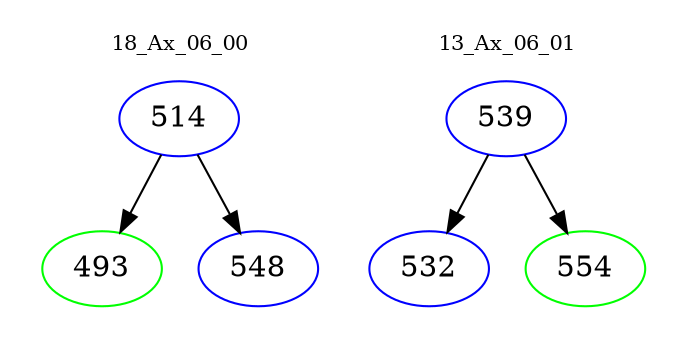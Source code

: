digraph{
subgraph cluster_0 {
color = white
label = "18_Ax_06_00";
fontsize=10;
T0_514 [label="514", color="blue"]
T0_514 -> T0_493 [color="black"]
T0_493 [label="493", color="green"]
T0_514 -> T0_548 [color="black"]
T0_548 [label="548", color="blue"]
}
subgraph cluster_1 {
color = white
label = "13_Ax_06_01";
fontsize=10;
T1_539 [label="539", color="blue"]
T1_539 -> T1_532 [color="black"]
T1_532 [label="532", color="blue"]
T1_539 -> T1_554 [color="black"]
T1_554 [label="554", color="green"]
}
}
